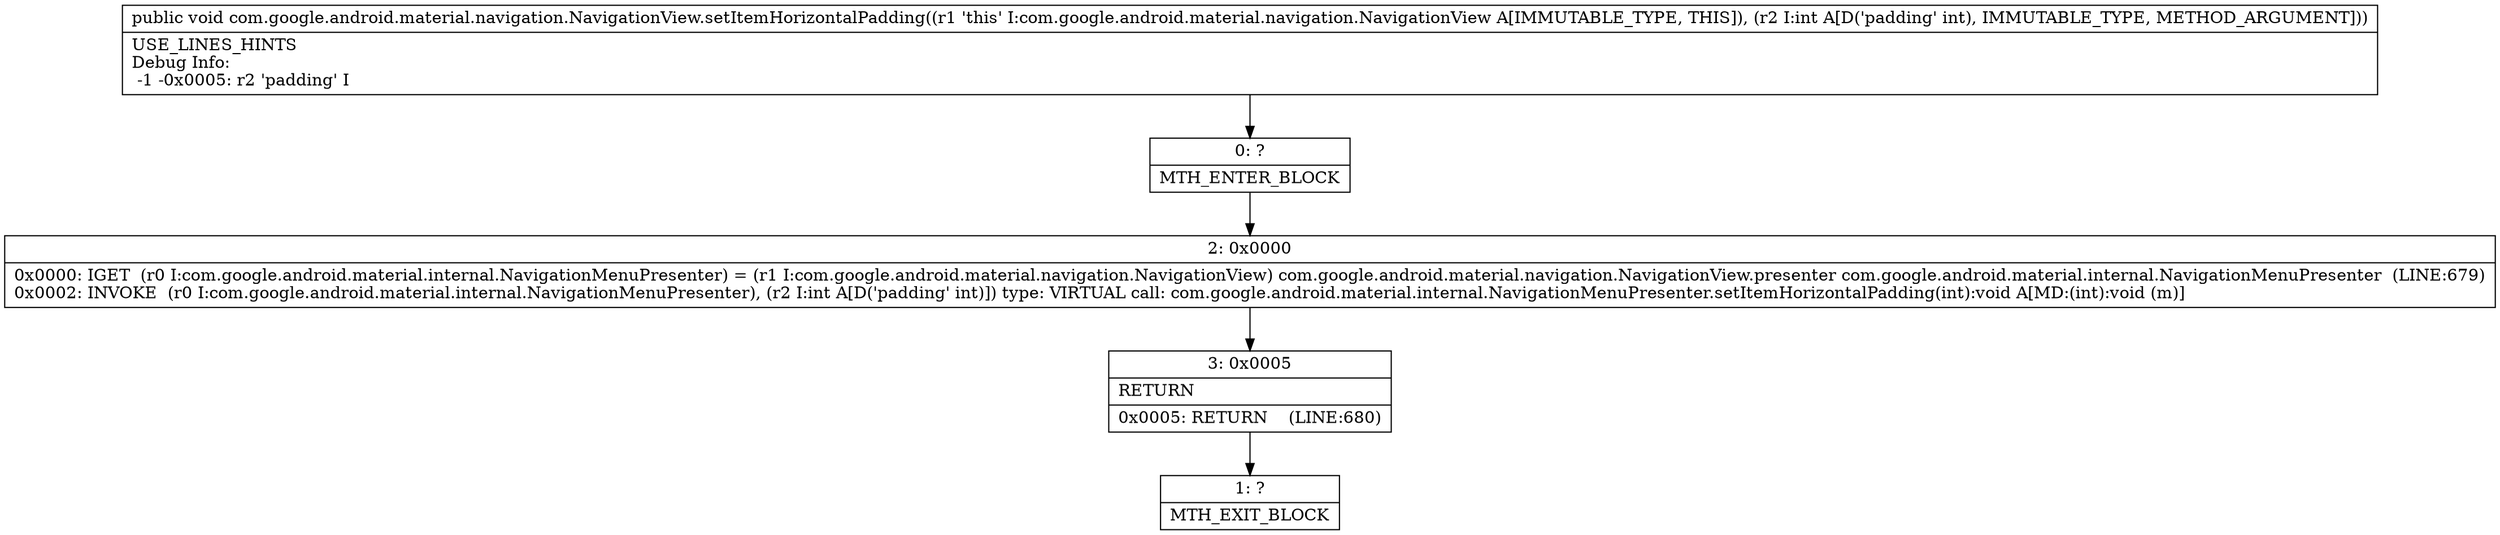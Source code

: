 digraph "CFG forcom.google.android.material.navigation.NavigationView.setItemHorizontalPadding(I)V" {
Node_0 [shape=record,label="{0\:\ ?|MTH_ENTER_BLOCK\l}"];
Node_2 [shape=record,label="{2\:\ 0x0000|0x0000: IGET  (r0 I:com.google.android.material.internal.NavigationMenuPresenter) = (r1 I:com.google.android.material.navigation.NavigationView) com.google.android.material.navigation.NavigationView.presenter com.google.android.material.internal.NavigationMenuPresenter  (LINE:679)\l0x0002: INVOKE  (r0 I:com.google.android.material.internal.NavigationMenuPresenter), (r2 I:int A[D('padding' int)]) type: VIRTUAL call: com.google.android.material.internal.NavigationMenuPresenter.setItemHorizontalPadding(int):void A[MD:(int):void (m)]\l}"];
Node_3 [shape=record,label="{3\:\ 0x0005|RETURN\l|0x0005: RETURN    (LINE:680)\l}"];
Node_1 [shape=record,label="{1\:\ ?|MTH_EXIT_BLOCK\l}"];
MethodNode[shape=record,label="{public void com.google.android.material.navigation.NavigationView.setItemHorizontalPadding((r1 'this' I:com.google.android.material.navigation.NavigationView A[IMMUTABLE_TYPE, THIS]), (r2 I:int A[D('padding' int), IMMUTABLE_TYPE, METHOD_ARGUMENT]))  | USE_LINES_HINTS\lDebug Info:\l  \-1 \-0x0005: r2 'padding' I\l}"];
MethodNode -> Node_0;Node_0 -> Node_2;
Node_2 -> Node_3;
Node_3 -> Node_1;
}


